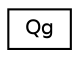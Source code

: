 digraph "Graphical Class Hierarchy"
{
 // LATEX_PDF_SIZE
  edge [fontname="Helvetica",fontsize="10",labelfontname="Helvetica",labelfontsize="10"];
  node [fontname="Helvetica",fontsize="10",shape=record];
  rankdir="LR";
  Node0 [label="Qg",height=0.2,width=0.4,color="black", fillcolor="white", style="filled",URL="$classQg.html",tooltip="Quality-Gate base utils."];
}

